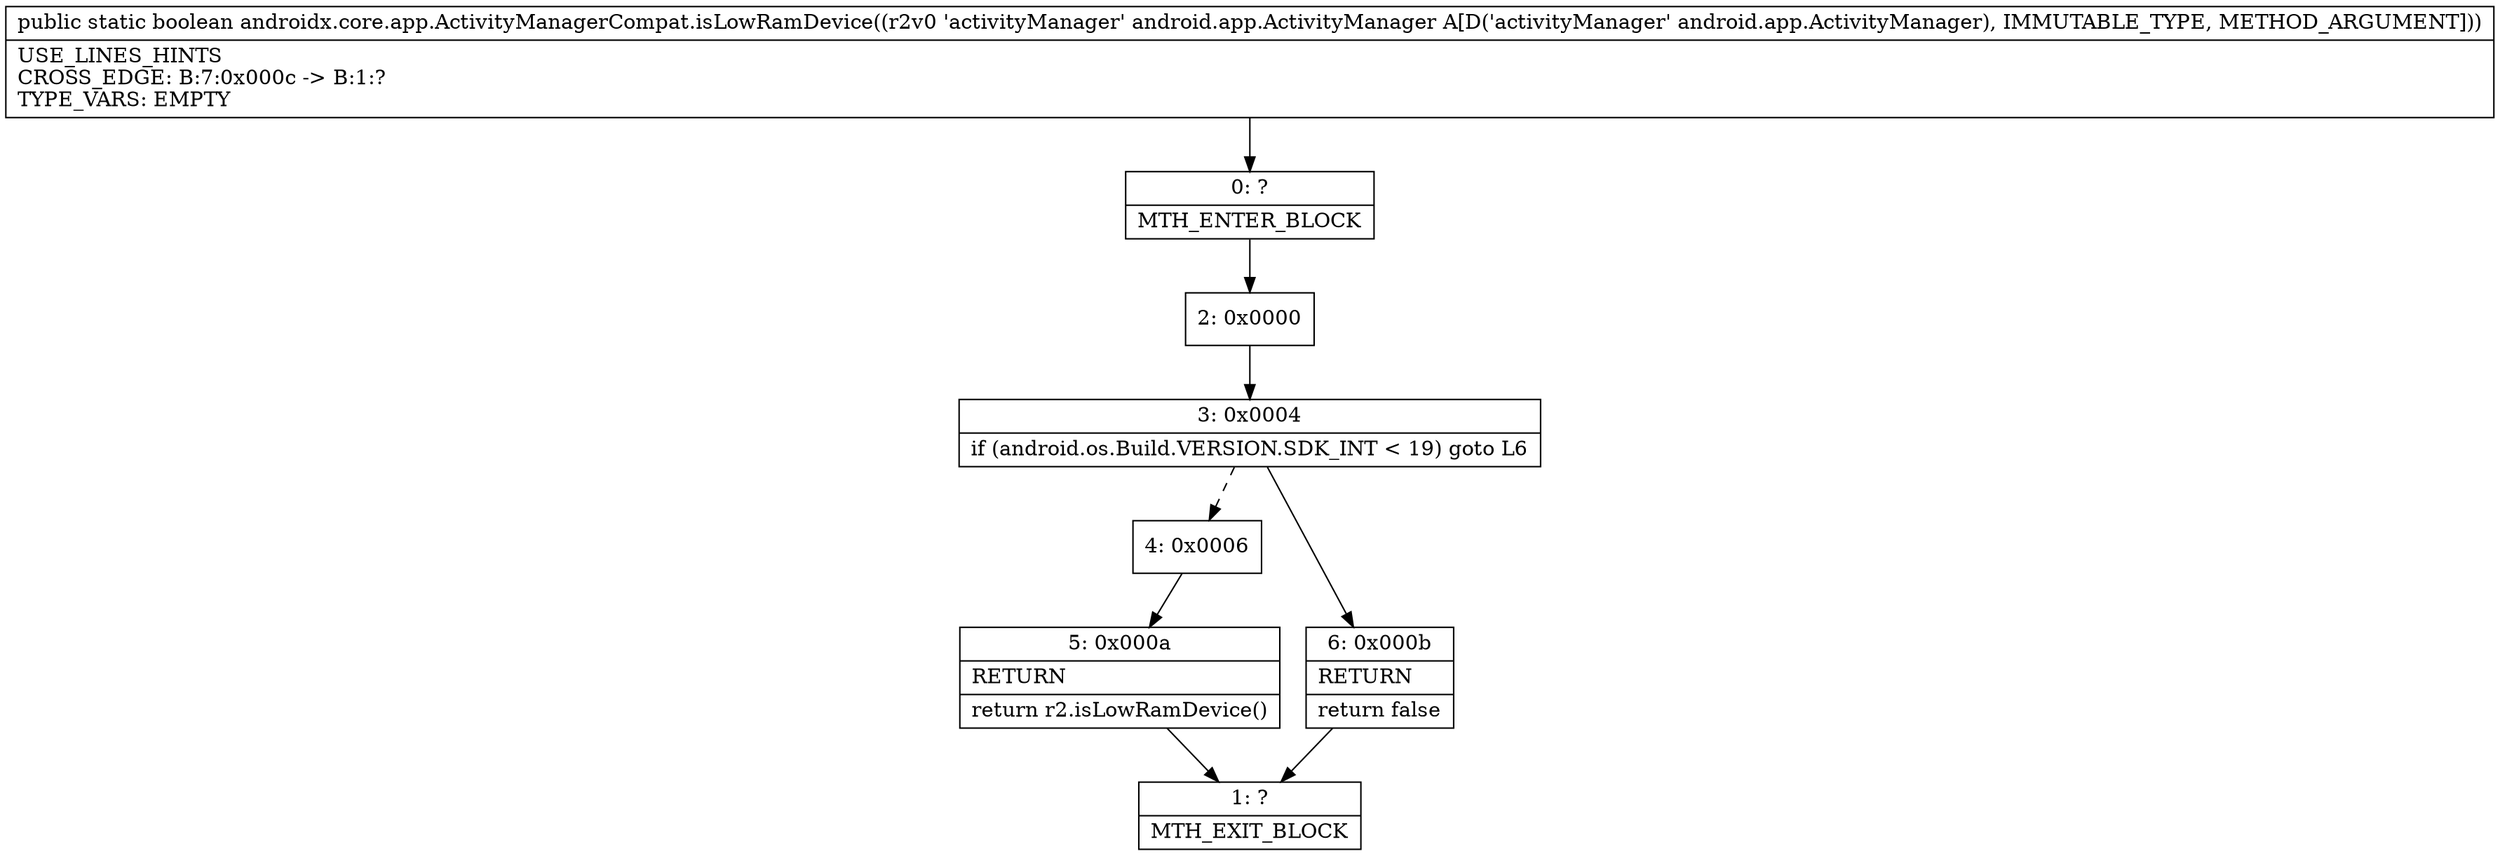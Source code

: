 digraph "CFG forandroidx.core.app.ActivityManagerCompat.isLowRamDevice(Landroid\/app\/ActivityManager;)Z" {
Node_0 [shape=record,label="{0\:\ ?|MTH_ENTER_BLOCK\l}"];
Node_2 [shape=record,label="{2\:\ 0x0000}"];
Node_3 [shape=record,label="{3\:\ 0x0004|if (android.os.Build.VERSION.SDK_INT \< 19) goto L6\l}"];
Node_4 [shape=record,label="{4\:\ 0x0006}"];
Node_5 [shape=record,label="{5\:\ 0x000a|RETURN\l|return r2.isLowRamDevice()\l}"];
Node_1 [shape=record,label="{1\:\ ?|MTH_EXIT_BLOCK\l}"];
Node_6 [shape=record,label="{6\:\ 0x000b|RETURN\l|return false\l}"];
MethodNode[shape=record,label="{public static boolean androidx.core.app.ActivityManagerCompat.isLowRamDevice((r2v0 'activityManager' android.app.ActivityManager A[D('activityManager' android.app.ActivityManager), IMMUTABLE_TYPE, METHOD_ARGUMENT]))  | USE_LINES_HINTS\lCROSS_EDGE: B:7:0x000c \-\> B:1:?\lTYPE_VARS: EMPTY\l}"];
MethodNode -> Node_0;Node_0 -> Node_2;
Node_2 -> Node_3;
Node_3 -> Node_4[style=dashed];
Node_3 -> Node_6;
Node_4 -> Node_5;
Node_5 -> Node_1;
Node_6 -> Node_1;
}

